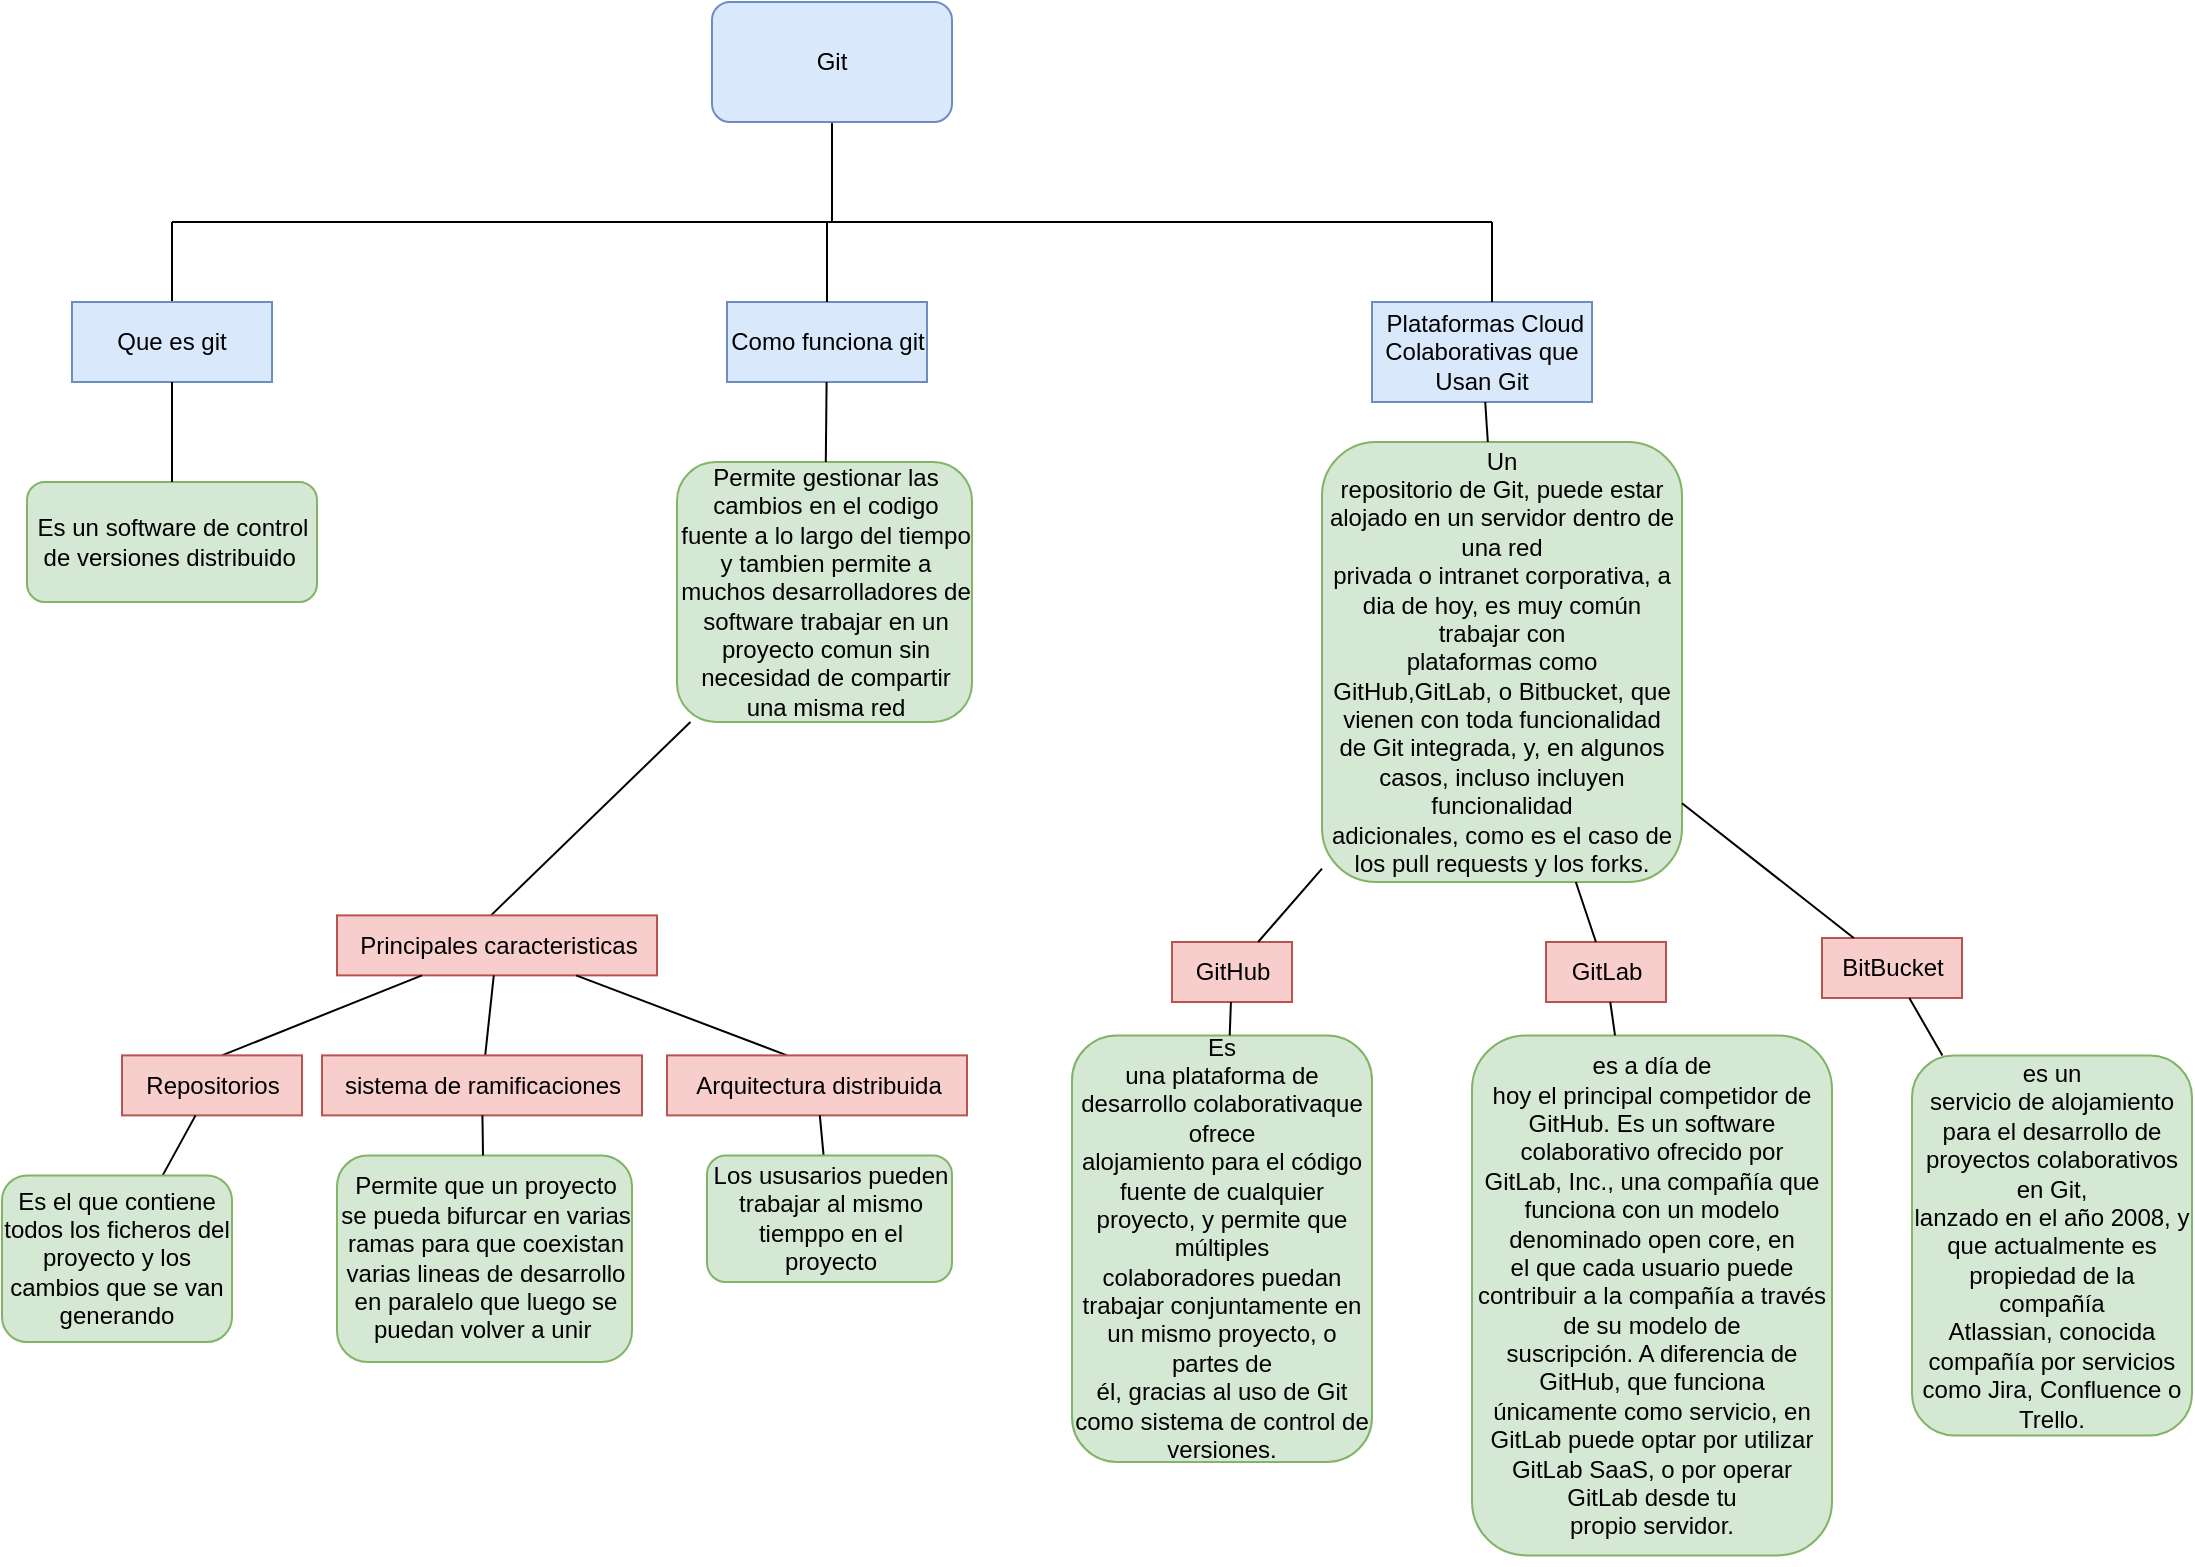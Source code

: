 <mxfile version="21.5.0" type="device">
  <diagram name="Página-1" id="mUch_-usiKLbBnv37mSE">
    <mxGraphModel dx="2245" dy="828" grid="1" gridSize="10" guides="1" tooltips="1" connect="1" arrows="1" fold="1" page="1" pageScale="1" pageWidth="827" pageHeight="1169" math="0" shadow="0">
      <root>
        <mxCell id="0" />
        <mxCell id="1" parent="0" />
        <mxCell id="-eceLxbfj31mb70Jp67t-40" value="&lt;p class=&quot;MsoNormal&quot;&gt;Es&lt;br&gt;una plataforma de desarrollo colaborativaque ofrece&lt;br&gt;alojamiento para el código fuente de cualquier proyecto, y permite que múltiples&lt;br&gt;colaboradores puedan trabajar conjuntamente en un mismo proyecto, o partes de&lt;br&gt;él, gracias al uso de Git como sistema de control de versiones.&lt;/p&gt;" style="rounded=1;whiteSpace=wrap;html=1;fillColor=#d5e8d4;strokeColor=#82b366;" parent="1" vertex="1">
          <mxGeometry x="530" y="806.69" width="150" height="213.31" as="geometry" />
        </mxCell>
        <mxCell id="-eceLxbfj31mb70Jp67t-3" value="" style="endArrow=none;html=1;rounded=0;" parent="1" edge="1">
          <mxGeometry width="50" height="50" relative="1" as="geometry">
            <mxPoint x="410" y="400" as="sourcePoint" />
            <mxPoint x="410" y="350" as="targetPoint" />
          </mxGeometry>
        </mxCell>
        <mxCell id="-eceLxbfj31mb70Jp67t-4" value="" style="endArrow=none;html=1;rounded=0;" parent="1" edge="1">
          <mxGeometry width="50" height="50" relative="1" as="geometry">
            <mxPoint x="80" y="400" as="sourcePoint" />
            <mxPoint x="410" y="400" as="targetPoint" />
          </mxGeometry>
        </mxCell>
        <mxCell id="-eceLxbfj31mb70Jp67t-5" value="" style="endArrow=none;html=1;rounded=0;" parent="1" edge="1">
          <mxGeometry width="50" height="50" relative="1" as="geometry">
            <mxPoint x="410" y="400" as="sourcePoint" />
            <mxPoint x="740" y="400" as="targetPoint" />
          </mxGeometry>
        </mxCell>
        <mxCell id="-eceLxbfj31mb70Jp67t-6" value="" style="endArrow=none;html=1;rounded=0;" parent="1" edge="1">
          <mxGeometry width="50" height="50" relative="1" as="geometry">
            <mxPoint x="80" y="440" as="sourcePoint" />
            <mxPoint x="80" y="400" as="targetPoint" />
          </mxGeometry>
        </mxCell>
        <mxCell id="-eceLxbfj31mb70Jp67t-10" value="Que es git" style="whiteSpace=wrap;html=1;align=center;fillColor=#dae8fc;strokeColor=#6c8ebf;" parent="1" vertex="1">
          <mxGeometry x="30" y="440" width="100" height="40" as="geometry" />
        </mxCell>
        <mxCell id="-eceLxbfj31mb70Jp67t-11" value="&lt;p class=&quot;MsoNormal&quot;&gt;Es un software de control de versiones distribuido&amp;nbsp;&lt;/p&gt;" style="rounded=1;whiteSpace=wrap;html=1;fillColor=#d5e8d4;strokeColor=#82b366;" parent="1" vertex="1">
          <mxGeometry x="7.5" y="530" width="145" height="60" as="geometry" />
        </mxCell>
        <mxCell id="-eceLxbfj31mb70Jp67t-12" value="" style="endArrow=none;html=1;rounded=0;" parent="1" source="-eceLxbfj31mb70Jp67t-11" target="-eceLxbfj31mb70Jp67t-10" edge="1">
          <mxGeometry width="50" height="50" relative="1" as="geometry">
            <mxPoint x="79.5" y="520" as="sourcePoint" />
            <mxPoint x="79.5" y="480" as="targetPoint" />
          </mxGeometry>
        </mxCell>
        <mxCell id="-eceLxbfj31mb70Jp67t-13" value="Como funciona git" style="whiteSpace=wrap;html=1;align=center;fillColor=#dae8fc;strokeColor=#6c8ebf;" parent="1" vertex="1">
          <mxGeometry x="357.5" y="440" width="100" height="40" as="geometry" />
        </mxCell>
        <mxCell id="-eceLxbfj31mb70Jp67t-14" value="" style="endArrow=none;html=1;rounded=0;" parent="1" source="-eceLxbfj31mb70Jp67t-13" edge="1">
          <mxGeometry width="50" height="50" relative="1" as="geometry">
            <mxPoint x="407" y="450" as="sourcePoint" />
            <mxPoint x="407.5" y="400" as="targetPoint" />
          </mxGeometry>
        </mxCell>
        <mxCell id="-eceLxbfj31mb70Jp67t-15" value="&lt;p class=&quot;MsoNormal&quot;&gt;Permite gestionar las cambios en el codigo fuente a lo largo del tiempo y tambien permite a muchos desarrolladores de software trabajar en un proyecto comun sin necesidad de compartir una misma red&lt;/p&gt;" style="rounded=1;whiteSpace=wrap;html=1;fillColor=#d5e8d4;strokeColor=#82b366;" parent="1" vertex="1">
          <mxGeometry x="332.5" y="520" width="147.5" height="130" as="geometry" />
        </mxCell>
        <mxCell id="-eceLxbfj31mb70Jp67t-16" value="" style="endArrow=none;html=1;rounded=0;" parent="1" source="-eceLxbfj31mb70Jp67t-15" target="-eceLxbfj31mb70Jp67t-13" edge="1">
          <mxGeometry width="50" height="50" relative="1" as="geometry">
            <mxPoint x="417.5" y="520" as="sourcePoint" />
            <mxPoint x="417.5" y="480" as="targetPoint" />
          </mxGeometry>
        </mxCell>
        <mxCell id="-eceLxbfj31mb70Jp67t-18" value="" style="endArrow=none;html=1;rounded=0;" parent="1" target="-eceLxbfj31mb70Jp67t-15" edge="1">
          <mxGeometry width="50" height="50" relative="1" as="geometry">
            <mxPoint x="239.5" y="746.69" as="sourcePoint" />
            <mxPoint x="273.825" y="680" as="targetPoint" />
          </mxGeometry>
        </mxCell>
        <mxCell id="-eceLxbfj31mb70Jp67t-19" value="Principales caracteristicas" style="text;html=1;align=center;verticalAlign=middle;resizable=0;points=[];autosize=1;strokeColor=#b85450;fillColor=#f8cecc;" parent="1" vertex="1">
          <mxGeometry x="162.5" y="746.69" width="160" height="30" as="geometry" />
        </mxCell>
        <mxCell id="-eceLxbfj31mb70Jp67t-20" value="" style="endArrow=none;html=1;rounded=0;" parent="1" target="-eceLxbfj31mb70Jp67t-19" edge="1">
          <mxGeometry width="50" height="50" relative="1" as="geometry">
            <mxPoint x="105" y="816.69" as="sourcePoint" />
            <mxPoint x="181.364" y="776.69" as="targetPoint" />
          </mxGeometry>
        </mxCell>
        <mxCell id="-eceLxbfj31mb70Jp67t-22" value="Repositorios" style="text;html=1;align=center;verticalAlign=middle;resizable=0;points=[];autosize=1;strokeColor=#b85450;fillColor=#f8cecc;" parent="1" vertex="1">
          <mxGeometry x="55" y="816.69" width="90" height="30" as="geometry" />
        </mxCell>
        <mxCell id="-eceLxbfj31mb70Jp67t-23" value="" style="endArrow=none;html=1;rounded=0;" parent="1" source="-eceLxbfj31mb70Jp67t-24" target="-eceLxbfj31mb70Jp67t-22" edge="1">
          <mxGeometry width="50" height="50" relative="1" as="geometry">
            <mxPoint x="57.5" y="886.69" as="sourcePoint" />
            <mxPoint x="57.5" y="846.69" as="targetPoint" />
          </mxGeometry>
        </mxCell>
        <mxCell id="-eceLxbfj31mb70Jp67t-24" value="&lt;p class=&quot;MsoNormal&quot;&gt;Es el que contiene todos los ficheros del proyecto y los cambios que se van generando&lt;/p&gt;" style="rounded=1;whiteSpace=wrap;html=1;fillColor=#d5e8d4;strokeColor=#82b366;" parent="1" vertex="1">
          <mxGeometry x="-5" y="876.69" width="115" height="83.31" as="geometry" />
        </mxCell>
        <mxCell id="-eceLxbfj31mb70Jp67t-25" value="" style="endArrow=none;html=1;rounded=0;" parent="1" source="-eceLxbfj31mb70Jp67t-26" target="-eceLxbfj31mb70Jp67t-19" edge="1">
          <mxGeometry width="50" height="50" relative="1" as="geometry">
            <mxPoint x="242.5" y="806.69" as="sourcePoint" />
            <mxPoint x="267.5" y="816.69" as="targetPoint" />
          </mxGeometry>
        </mxCell>
        <mxCell id="-eceLxbfj31mb70Jp67t-26" value="sistema de ramificaciones" style="text;html=1;align=center;verticalAlign=middle;resizable=0;points=[];autosize=1;strokeColor=#b85450;fillColor=#f8cecc;" parent="1" vertex="1">
          <mxGeometry x="155" y="816.69" width="160" height="30" as="geometry" />
        </mxCell>
        <mxCell id="-eceLxbfj31mb70Jp67t-28" value="&lt;p class=&quot;MsoNormal&quot;&gt;Permite que un proyecto se pueda bifurcar en varias ramas para que coexistan varias lineas de desarrollo en paralelo que luego se puedan volver a unir&amp;nbsp;&lt;/p&gt;" style="rounded=1;whiteSpace=wrap;html=1;fillColor=#d5e8d4;strokeColor=#82b366;" parent="1" vertex="1">
          <mxGeometry x="162.5" y="866.69" width="147.5" height="103.31" as="geometry" />
        </mxCell>
        <mxCell id="-eceLxbfj31mb70Jp67t-29" value="" style="endArrow=none;html=1;rounded=0;" parent="1" source="-eceLxbfj31mb70Jp67t-28" target="-eceLxbfj31mb70Jp67t-26" edge="1">
          <mxGeometry width="50" height="50" relative="1" as="geometry">
            <mxPoint x="252.5" y="816.69" as="sourcePoint" />
            <mxPoint x="252.5" y="786.69" as="targetPoint" />
          </mxGeometry>
        </mxCell>
        <mxCell id="-eceLxbfj31mb70Jp67t-30" value="" style="endArrow=none;html=1;rounded=0;" parent="1" target="-eceLxbfj31mb70Jp67t-19" edge="1">
          <mxGeometry width="50" height="50" relative="1" as="geometry">
            <mxPoint x="387.5" y="816.69" as="sourcePoint" />
            <mxPoint x="262.5" y="796.69" as="targetPoint" />
          </mxGeometry>
        </mxCell>
        <mxCell id="-eceLxbfj31mb70Jp67t-31" value="Arquitectura distribuida" style="text;html=1;align=center;verticalAlign=middle;resizable=0;points=[];autosize=1;strokeColor=#b85450;fillColor=#f8cecc;" parent="1" vertex="1">
          <mxGeometry x="327.5" y="816.69" width="150" height="30" as="geometry" />
        </mxCell>
        <mxCell id="-eceLxbfj31mb70Jp67t-32" value="" style="endArrow=none;html=1;rounded=0;" parent="1" source="-eceLxbfj31mb70Jp67t-33" target="-eceLxbfj31mb70Jp67t-31" edge="1">
          <mxGeometry width="50" height="50" relative="1" as="geometry">
            <mxPoint x="402.5" y="856.69" as="sourcePoint" />
            <mxPoint x="257.5" y="856.69" as="targetPoint" />
          </mxGeometry>
        </mxCell>
        <mxCell id="-eceLxbfj31mb70Jp67t-33" value="&lt;p class=&quot;MsoNormal&quot;&gt;Los ususarios pueden trabajar al mismo tiemppo en el proyecto&lt;/p&gt;" style="rounded=1;whiteSpace=wrap;html=1;fillColor=#d5e8d4;strokeColor=#82b366;" parent="1" vertex="1">
          <mxGeometry x="347.5" y="866.69" width="122.5" height="63.31" as="geometry" />
        </mxCell>
        <mxCell id="-eceLxbfj31mb70Jp67t-34" value="&lt;p class=&quot;MsoNormal&quot;&gt;Un&lt;br/&gt;repositorio de Git, puede estar alojado en un servidor dentro de una red&lt;br/&gt;privada o intranet corporativa, a dia de hoy, es muy común trabajar con&lt;br/&gt;plataformas como GitHub,GitLab, o Bitbucket, que vienen con toda funcionalidad&lt;br/&gt;de Git integrada, y, en algunos casos, incluso incluyen funcionalidad&lt;br/&gt;adicionales, como es el caso de los pull requests y los forks.&lt;/p&gt;" style="rounded=1;whiteSpace=wrap;html=1;fillColor=#d5e8d4;strokeColor=#82b366;" parent="1" vertex="1">
          <mxGeometry x="655" y="510" width="180" height="220" as="geometry" />
        </mxCell>
        <mxCell id="-eceLxbfj31mb70Jp67t-36" value="&lt;p class=&quot;MsoNormal&quot;&gt;&amp;nbsp;Plataformas Cloud&lt;br/&gt;Colaborativas que Usan Git&lt;/p&gt;" style="whiteSpace=wrap;html=1;align=center;fillColor=#dae8fc;strokeColor=#6c8ebf;" parent="1" vertex="1">
          <mxGeometry x="680" y="440" width="110" height="50" as="geometry" />
        </mxCell>
        <mxCell id="-eceLxbfj31mb70Jp67t-37" value="" style="endArrow=none;html=1;rounded=0;" parent="1" edge="1">
          <mxGeometry width="50" height="50" relative="1" as="geometry">
            <mxPoint x="740" y="440" as="sourcePoint" />
            <mxPoint x="740" y="400" as="targetPoint" />
          </mxGeometry>
        </mxCell>
        <mxCell id="-eceLxbfj31mb70Jp67t-38" value="" style="endArrow=none;html=1;rounded=0;" parent="1" source="-eceLxbfj31mb70Jp67t-34" target="-eceLxbfj31mb70Jp67t-36" edge="1">
          <mxGeometry width="50" height="50" relative="1" as="geometry">
            <mxPoint x="760" y="540" as="sourcePoint" />
            <mxPoint x="760" y="490" as="targetPoint" />
          </mxGeometry>
        </mxCell>
        <mxCell id="-eceLxbfj31mb70Jp67t-42" value="GitHub" style="text;html=1;align=center;verticalAlign=middle;resizable=0;points=[];autosize=1;strokeColor=#b85450;fillColor=#f8cecc;" parent="1" vertex="1">
          <mxGeometry x="580" y="760" width="60" height="30" as="geometry" />
        </mxCell>
        <mxCell id="-eceLxbfj31mb70Jp67t-43" value="" style="endArrow=none;html=1;rounded=0;" parent="1" source="-eceLxbfj31mb70Jp67t-42" target="-eceLxbfj31mb70Jp67t-34" edge="1">
          <mxGeometry width="50" height="50" relative="1" as="geometry">
            <mxPoint x="785.5" y="794.84" as="sourcePoint" />
            <mxPoint x="680" y="755.15" as="targetPoint" />
          </mxGeometry>
        </mxCell>
        <mxCell id="-eceLxbfj31mb70Jp67t-44" value="" style="endArrow=none;html=1;rounded=0;" parent="1" source="-eceLxbfj31mb70Jp67t-40" target="-eceLxbfj31mb70Jp67t-42" edge="1">
          <mxGeometry width="50" height="50" relative="1" as="geometry">
            <mxPoint x="623" y="827" as="sourcePoint" />
            <mxPoint x="655" y="790" as="targetPoint" />
          </mxGeometry>
        </mxCell>
        <mxCell id="-eceLxbfj31mb70Jp67t-45" value="GitLab" style="text;html=1;align=center;verticalAlign=middle;resizable=0;points=[];autosize=1;strokeColor=#b85450;fillColor=#f8cecc;" parent="1" vertex="1">
          <mxGeometry x="767" y="760" width="60" height="30" as="geometry" />
        </mxCell>
        <mxCell id="-eceLxbfj31mb70Jp67t-46" value="" style="endArrow=none;html=1;rounded=0;" parent="1" source="-eceLxbfj31mb70Jp67t-45" target="-eceLxbfj31mb70Jp67t-34" edge="1">
          <mxGeometry width="50" height="50" relative="1" as="geometry">
            <mxPoint x="680" y="783.69" as="sourcePoint" />
            <mxPoint x="712" y="746.69" as="targetPoint" />
          </mxGeometry>
        </mxCell>
        <mxCell id="-eceLxbfj31mb70Jp67t-47" value="&lt;p class=&quot;MsoNormal&quot;&gt;es a día de&lt;br/&gt;hoy el principal competidor de GitHub. Es un software colaborativo ofrecido por&lt;br/&gt;GitLab, Inc., una compañía que funciona con un modelo denominado open core, en&lt;br/&gt;el que cada usuario puede contribuir a la compañía a través de su modelo de&lt;br/&gt;suscripción. A diferencia de GitHub, que funciona únicamente como servicio, en&lt;br/&gt;GitLab puede optar por utilizar GitLab SaaS, o por operar GitLab desde tu&lt;br/&gt;propio servidor.&lt;/p&gt;" style="rounded=1;whiteSpace=wrap;html=1;fillColor=#d5e8d4;strokeColor=#82b366;" parent="1" vertex="1">
          <mxGeometry x="730" y="806.69" width="180" height="260" as="geometry" />
        </mxCell>
        <mxCell id="-eceLxbfj31mb70Jp67t-48" value="" style="endArrow=none;html=1;rounded=0;" parent="1" source="-eceLxbfj31mb70Jp67t-47" target="-eceLxbfj31mb70Jp67t-45" edge="1">
          <mxGeometry width="50" height="50" relative="1" as="geometry">
            <mxPoint x="769" y="770" as="sourcePoint" />
            <mxPoint x="766" y="740" as="targetPoint" />
          </mxGeometry>
        </mxCell>
        <mxCell id="-eceLxbfj31mb70Jp67t-50" value="&lt;p class=&quot;MsoNormal&quot;&gt;es un&lt;br/&gt;servicio de alojamiento para el desarrollo de proyectos colaborativos en Git,&lt;br/&gt;lanzado en el año 2008, y que actualmente es propiedad de la compañía&lt;br/&gt;Atlassian, conocida compañía por servicios como Jira, Confluence o Trello.&lt;/p&gt;" style="rounded=1;whiteSpace=wrap;html=1;fillColor=#d5e8d4;strokeColor=#82b366;" parent="1" vertex="1">
          <mxGeometry x="950" y="816.69" width="140" height="190" as="geometry" />
        </mxCell>
        <mxCell id="-eceLxbfj31mb70Jp67t-51" value="BitBucket" style="text;html=1;align=center;verticalAlign=middle;resizable=0;points=[];autosize=1;strokeColor=#b85450;fillColor=#f8cecc;" parent="1" vertex="1">
          <mxGeometry x="905" y="758" width="70" height="30" as="geometry" />
        </mxCell>
        <mxCell id="-eceLxbfj31mb70Jp67t-52" value="" style="endArrow=none;html=1;rounded=0;" parent="1" source="-eceLxbfj31mb70Jp67t-51" target="-eceLxbfj31mb70Jp67t-34" edge="1">
          <mxGeometry width="50" height="50" relative="1" as="geometry">
            <mxPoint x="802" y="770" as="sourcePoint" />
            <mxPoint x="792" y="740" as="targetPoint" />
          </mxGeometry>
        </mxCell>
        <mxCell id="-eceLxbfj31mb70Jp67t-53" value="" style="endArrow=none;html=1;rounded=0;" parent="1" source="-eceLxbfj31mb70Jp67t-50" target="-eceLxbfj31mb70Jp67t-51" edge="1">
          <mxGeometry width="50" height="50" relative="1" as="geometry">
            <mxPoint x="812" y="780" as="sourcePoint" />
            <mxPoint x="802" y="750" as="targetPoint" />
          </mxGeometry>
        </mxCell>
        <mxCell id="-eceLxbfj31mb70Jp67t-54" value="Git" style="rounded=1;whiteSpace=wrap;html=1;fillColor=#dae8fc;strokeColor=#6c8ebf;" parent="1" vertex="1">
          <mxGeometry x="350" y="290" width="120" height="60" as="geometry" />
        </mxCell>
      </root>
    </mxGraphModel>
  </diagram>
</mxfile>
